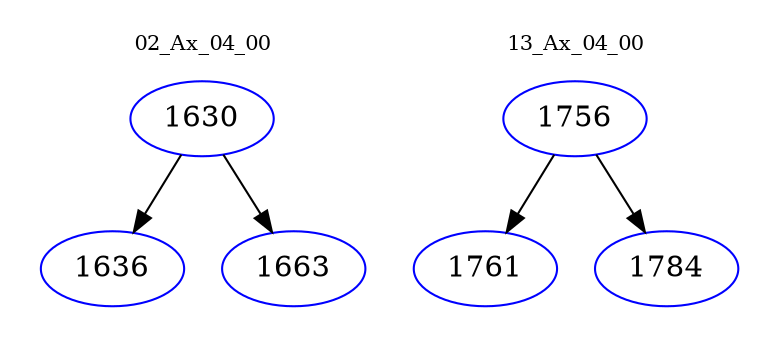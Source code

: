 digraph{
subgraph cluster_0 {
color = white
label = "02_Ax_04_00";
fontsize=10;
T0_1630 [label="1630", color="blue"]
T0_1630 -> T0_1636 [color="black"]
T0_1636 [label="1636", color="blue"]
T0_1630 -> T0_1663 [color="black"]
T0_1663 [label="1663", color="blue"]
}
subgraph cluster_1 {
color = white
label = "13_Ax_04_00";
fontsize=10;
T1_1756 [label="1756", color="blue"]
T1_1756 -> T1_1761 [color="black"]
T1_1761 [label="1761", color="blue"]
T1_1756 -> T1_1784 [color="black"]
T1_1784 [label="1784", color="blue"]
}
}
